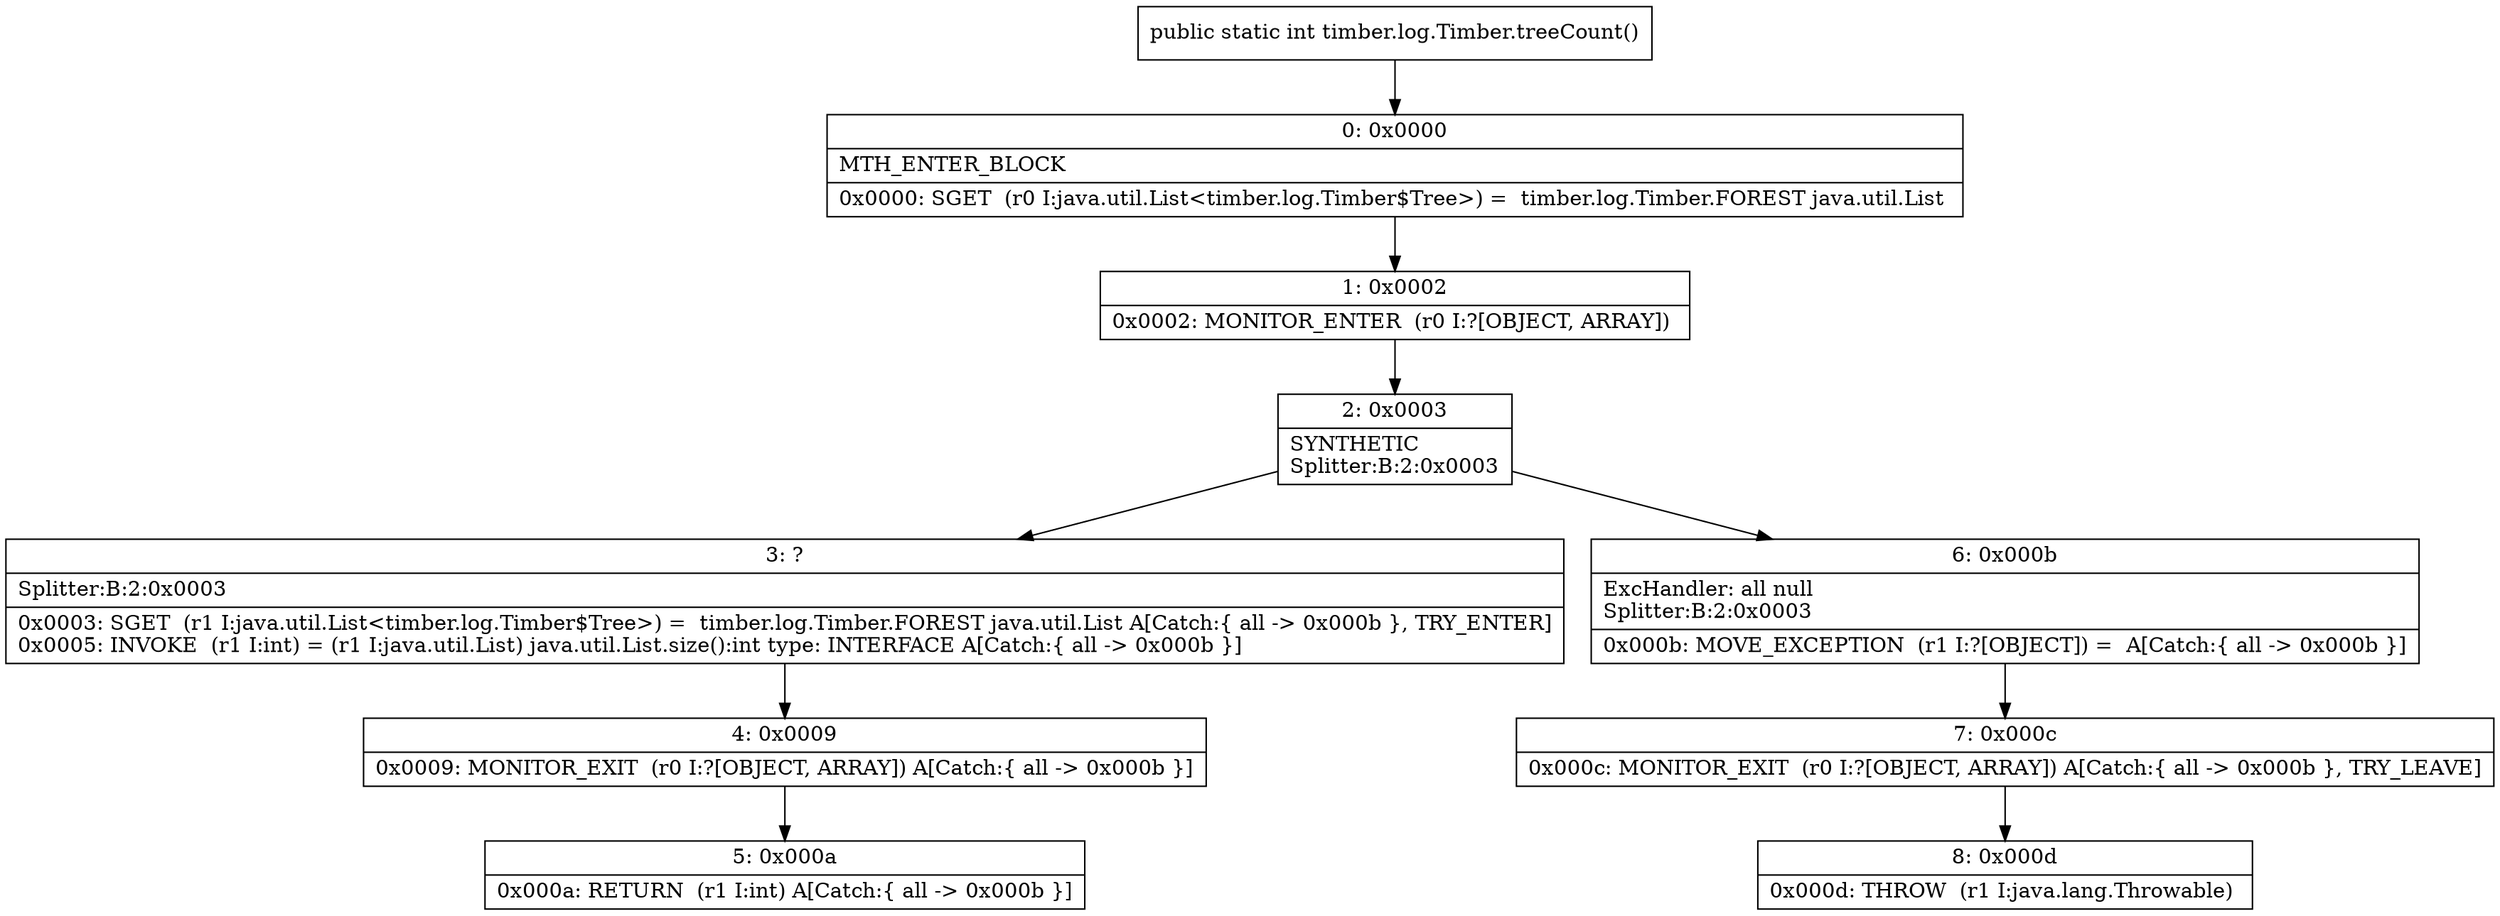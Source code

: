digraph "CFG fortimber.log.Timber.treeCount()I" {
Node_0 [shape=record,label="{0\:\ 0x0000|MTH_ENTER_BLOCK\l|0x0000: SGET  (r0 I:java.util.List\<timber.log.Timber$Tree\>) =  timber.log.Timber.FOREST java.util.List \l}"];
Node_1 [shape=record,label="{1\:\ 0x0002|0x0002: MONITOR_ENTER  (r0 I:?[OBJECT, ARRAY]) \l}"];
Node_2 [shape=record,label="{2\:\ 0x0003|SYNTHETIC\lSplitter:B:2:0x0003\l}"];
Node_3 [shape=record,label="{3\:\ ?|Splitter:B:2:0x0003\l|0x0003: SGET  (r1 I:java.util.List\<timber.log.Timber$Tree\>) =  timber.log.Timber.FOREST java.util.List A[Catch:\{ all \-\> 0x000b \}, TRY_ENTER]\l0x0005: INVOKE  (r1 I:int) = (r1 I:java.util.List) java.util.List.size():int type: INTERFACE A[Catch:\{ all \-\> 0x000b \}]\l}"];
Node_4 [shape=record,label="{4\:\ 0x0009|0x0009: MONITOR_EXIT  (r0 I:?[OBJECT, ARRAY]) A[Catch:\{ all \-\> 0x000b \}]\l}"];
Node_5 [shape=record,label="{5\:\ 0x000a|0x000a: RETURN  (r1 I:int) A[Catch:\{ all \-\> 0x000b \}]\l}"];
Node_6 [shape=record,label="{6\:\ 0x000b|ExcHandler: all null\lSplitter:B:2:0x0003\l|0x000b: MOVE_EXCEPTION  (r1 I:?[OBJECT]) =  A[Catch:\{ all \-\> 0x000b \}]\l}"];
Node_7 [shape=record,label="{7\:\ 0x000c|0x000c: MONITOR_EXIT  (r0 I:?[OBJECT, ARRAY]) A[Catch:\{ all \-\> 0x000b \}, TRY_LEAVE]\l}"];
Node_8 [shape=record,label="{8\:\ 0x000d|0x000d: THROW  (r1 I:java.lang.Throwable) \l}"];
MethodNode[shape=record,label="{public static int timber.log.Timber.treeCount() }"];
MethodNode -> Node_0;
Node_0 -> Node_1;
Node_1 -> Node_2;
Node_2 -> Node_3;
Node_2 -> Node_6;
Node_3 -> Node_4;
Node_4 -> Node_5;
Node_6 -> Node_7;
Node_7 -> Node_8;
}

